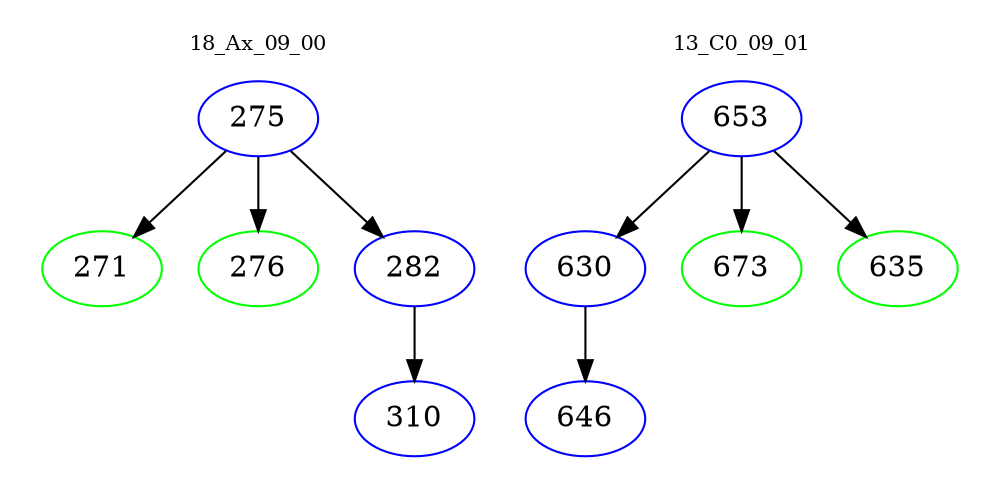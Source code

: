 digraph{
subgraph cluster_0 {
color = white
label = "18_Ax_09_00";
fontsize=10;
T0_275 [label="275", color="blue"]
T0_275 -> T0_271 [color="black"]
T0_271 [label="271", color="green"]
T0_275 -> T0_276 [color="black"]
T0_276 [label="276", color="green"]
T0_275 -> T0_282 [color="black"]
T0_282 [label="282", color="blue"]
T0_282 -> T0_310 [color="black"]
T0_310 [label="310", color="blue"]
}
subgraph cluster_1 {
color = white
label = "13_C0_09_01";
fontsize=10;
T1_653 [label="653", color="blue"]
T1_653 -> T1_630 [color="black"]
T1_630 [label="630", color="blue"]
T1_630 -> T1_646 [color="black"]
T1_646 [label="646", color="blue"]
T1_653 -> T1_673 [color="black"]
T1_673 [label="673", color="green"]
T1_653 -> T1_635 [color="black"]
T1_635 [label="635", color="green"]
}
}
